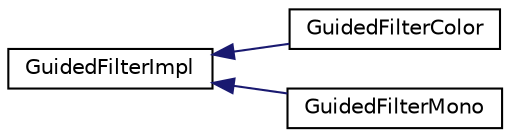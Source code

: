 digraph "Graphical Class Hierarchy"
{
 // LATEX_PDF_SIZE
  edge [fontname="Helvetica",fontsize="10",labelfontname="Helvetica",labelfontsize="10"];
  node [fontname="Helvetica",fontsize="10",shape=record];
  rankdir="LR";
  Node0 [label="GuidedFilterImpl",height=0.2,width=0.4,color="black", fillcolor="white", style="filled",URL="$class_guided_filter_impl.html",tooltip=" "];
  Node0 -> Node1 [dir="back",color="midnightblue",fontsize="10",style="solid",fontname="Helvetica"];
  Node1 [label="GuidedFilterColor",height=0.2,width=0.4,color="black", fillcolor="white", style="filled",URL="$class_guided_filter_color.html",tooltip=" "];
  Node0 -> Node2 [dir="back",color="midnightblue",fontsize="10",style="solid",fontname="Helvetica"];
  Node2 [label="GuidedFilterMono",height=0.2,width=0.4,color="black", fillcolor="white", style="filled",URL="$class_guided_filter_mono.html",tooltip=" "];
}

